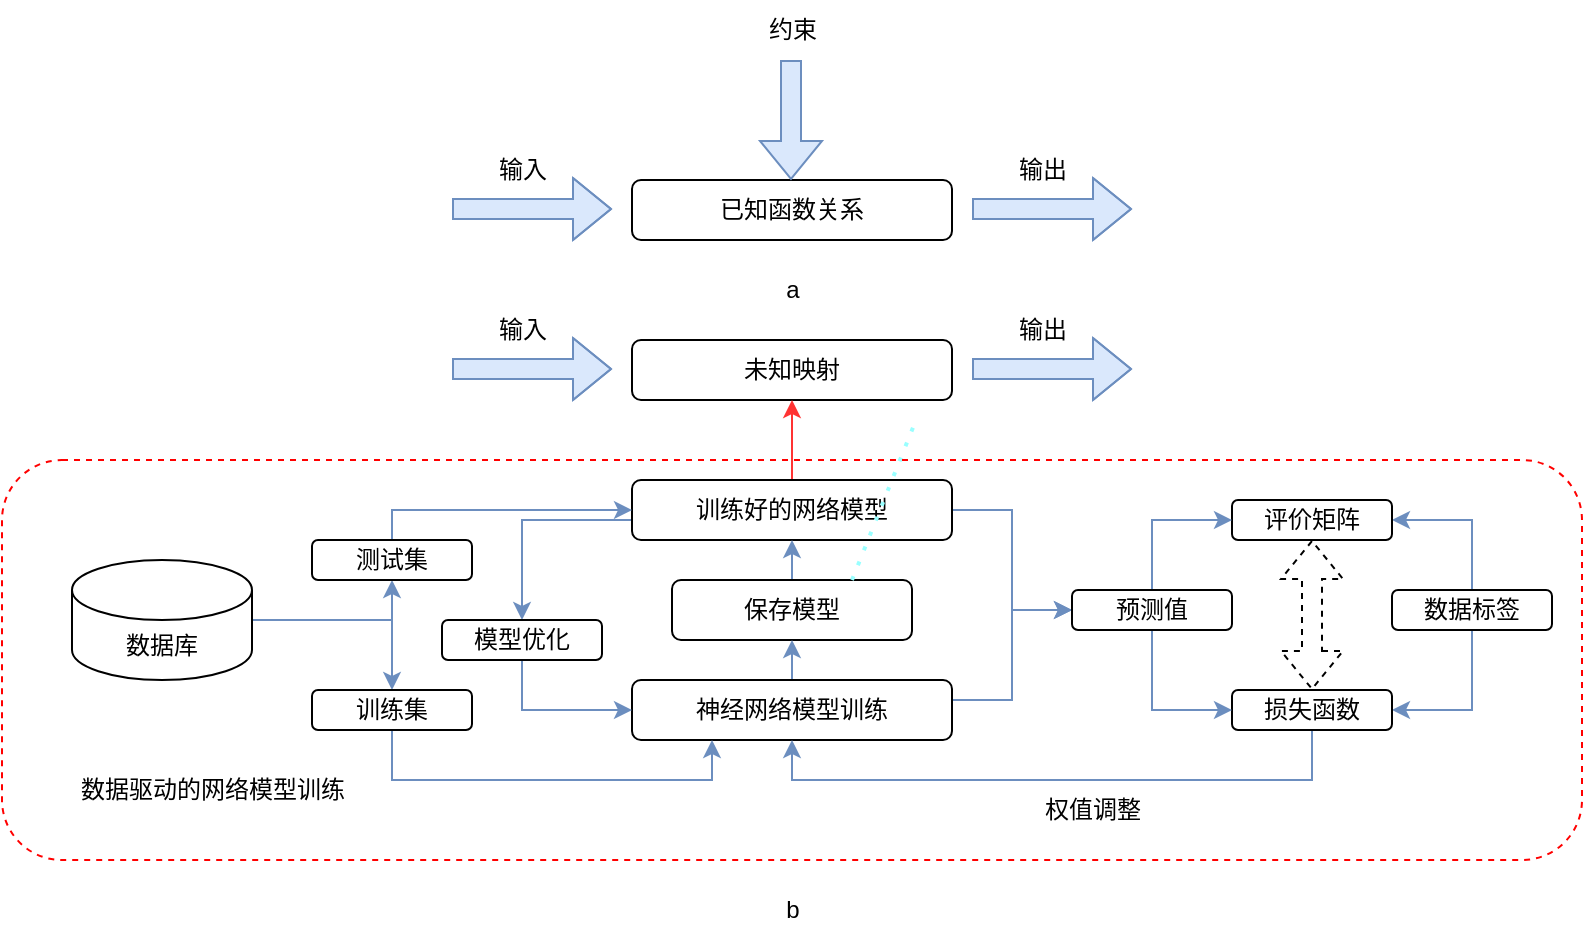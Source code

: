<mxfile version="20.3.6" type="github" pages="2">
  <diagram id="EEWwwwGxgyMunJMrgCb3" name="第 1 页">
    <mxGraphModel dx="1694" dy="1651" grid="1" gridSize="10" guides="1" tooltips="1" connect="1" arrows="1" fold="1" page="1" pageScale="1" pageWidth="827" pageHeight="1169" math="0" shadow="0">
      <root>
        <mxCell id="0" />
        <mxCell id="1" parent="0" />
        <mxCell id="ovginV6Umtj_G_Ys04fF-1" value="已知函数关系" style="rounded=1;whiteSpace=wrap;html=1;" vertex="1" parent="1">
          <mxGeometry x="280" y="80" width="160" height="30" as="geometry" />
        </mxCell>
        <mxCell id="ovginV6Umtj_G_Ys04fF-2" value="未知映射" style="rounded=1;whiteSpace=wrap;html=1;" vertex="1" parent="1">
          <mxGeometry x="280" y="160" width="160" height="30" as="geometry" />
        </mxCell>
        <mxCell id="ovginV6Umtj_G_Ys04fF-3" value="" style="shape=flexArrow;endArrow=classic;html=1;rounded=0;fillColor=#dae8fc;strokeColor=#6c8ebf;" edge="1" parent="1">
          <mxGeometry width="50" height="50" relative="1" as="geometry">
            <mxPoint x="190" y="94.5" as="sourcePoint" />
            <mxPoint x="270" y="94.5" as="targetPoint" />
            <Array as="points">
              <mxPoint x="280" y="94.5" />
            </Array>
          </mxGeometry>
        </mxCell>
        <mxCell id="ovginV6Umtj_G_Ys04fF-4" value="输入" style="text;html=1;align=center;verticalAlign=middle;resizable=0;points=[];autosize=1;strokeColor=none;fillColor=none;" vertex="1" parent="1">
          <mxGeometry x="200" y="60" width="50" height="30" as="geometry" />
        </mxCell>
        <mxCell id="ovginV6Umtj_G_Ys04fF-5" value="输出" style="text;html=1;align=center;verticalAlign=middle;resizable=0;points=[];autosize=1;strokeColor=none;fillColor=none;" vertex="1" parent="1">
          <mxGeometry x="460" y="60" width="50" height="30" as="geometry" />
        </mxCell>
        <mxCell id="ovginV6Umtj_G_Ys04fF-6" value="输入" style="text;html=1;align=center;verticalAlign=middle;resizable=0;points=[];autosize=1;strokeColor=none;fillColor=none;" vertex="1" parent="1">
          <mxGeometry x="200" y="140" width="50" height="30" as="geometry" />
        </mxCell>
        <mxCell id="ovginV6Umtj_G_Ys04fF-7" value="" style="shape=flexArrow;endArrow=classic;html=1;rounded=0;fillColor=#dae8fc;strokeColor=#6c8ebf;" edge="1" parent="1">
          <mxGeometry width="50" height="50" relative="1" as="geometry">
            <mxPoint x="450" y="174.5" as="sourcePoint" />
            <mxPoint x="530" y="174.5" as="targetPoint" />
            <Array as="points">
              <mxPoint x="540" y="174.5" />
            </Array>
          </mxGeometry>
        </mxCell>
        <mxCell id="ovginV6Umtj_G_Ys04fF-8" value="" style="shape=flexArrow;endArrow=classic;html=1;rounded=0;fillColor=#dae8fc;strokeColor=#6c8ebf;" edge="1" parent="1">
          <mxGeometry width="50" height="50" relative="1" as="geometry">
            <mxPoint x="190" y="174.5" as="sourcePoint" />
            <mxPoint x="270" y="174.5" as="targetPoint" />
            <Array as="points">
              <mxPoint x="280" y="174.5" />
            </Array>
          </mxGeometry>
        </mxCell>
        <mxCell id="ovginV6Umtj_G_Ys04fF-9" value="" style="shape=flexArrow;endArrow=classic;html=1;rounded=0;fillColor=#dae8fc;strokeColor=#6c8ebf;" edge="1" parent="1">
          <mxGeometry width="50" height="50" relative="1" as="geometry">
            <mxPoint x="450" y="94.5" as="sourcePoint" />
            <mxPoint x="530" y="94.5" as="targetPoint" />
            <Array as="points">
              <mxPoint x="540" y="94.5" />
            </Array>
          </mxGeometry>
        </mxCell>
        <mxCell id="ovginV6Umtj_G_Ys04fF-10" value="输出" style="text;html=1;align=center;verticalAlign=middle;resizable=0;points=[];autosize=1;strokeColor=none;fillColor=none;" vertex="1" parent="1">
          <mxGeometry x="460" y="140" width="50" height="30" as="geometry" />
        </mxCell>
        <mxCell id="ovginV6Umtj_G_Ys04fF-48" style="edgeStyle=orthogonalEdgeStyle;rounded=0;orthogonalLoop=1;jettySize=auto;html=1;exitX=0;exitY=0.5;exitDx=0;exitDy=0;fillColor=#dae8fc;strokeColor=#6c8ebf;" edge="1" parent="1" source="ovginV6Umtj_G_Ys04fF-11" target="ovginV6Umtj_G_Ys04fF-17">
          <mxGeometry relative="1" as="geometry">
            <Array as="points">
              <mxPoint x="280" y="250" />
              <mxPoint x="225" y="250" />
            </Array>
          </mxGeometry>
        </mxCell>
        <mxCell id="ovginV6Umtj_G_Ys04fF-56" style="edgeStyle=orthogonalEdgeStyle;rounded=0;orthogonalLoop=1;jettySize=auto;html=1;exitX=1;exitY=0.5;exitDx=0;exitDy=0;entryX=0;entryY=0.5;entryDx=0;entryDy=0;fillColor=#dae8fc;strokeColor=#6c8ebf;" edge="1" parent="1" source="ovginV6Umtj_G_Ys04fF-11" target="ovginV6Umtj_G_Ys04fF-21">
          <mxGeometry relative="1" as="geometry" />
        </mxCell>
        <mxCell id="ovginV6Umtj_G_Ys04fF-74" style="edgeStyle=orthogonalEdgeStyle;rounded=0;orthogonalLoop=1;jettySize=auto;html=1;exitX=0.5;exitY=0;exitDx=0;exitDy=0;entryX=0.5;entryY=1;entryDx=0;entryDy=0;strokeColor=#FF3333;" edge="1" parent="1" source="ovginV6Umtj_G_Ys04fF-11" target="ovginV6Umtj_G_Ys04fF-2">
          <mxGeometry relative="1" as="geometry" />
        </mxCell>
        <mxCell id="ovginV6Umtj_G_Ys04fF-11" value="训练好的网络模型" style="rounded=1;whiteSpace=wrap;html=1;" vertex="1" parent="1">
          <mxGeometry x="280" y="230" width="160" height="30" as="geometry" />
        </mxCell>
        <mxCell id="ovginV6Umtj_G_Ys04fF-52" style="edgeStyle=orthogonalEdgeStyle;rounded=0;orthogonalLoop=1;jettySize=auto;html=1;exitX=0.5;exitY=0;exitDx=0;exitDy=0;entryX=0.5;entryY=1;entryDx=0;entryDy=0;fillColor=#dae8fc;strokeColor=#6c8ebf;" edge="1" parent="1" source="ovginV6Umtj_G_Ys04fF-12" target="ovginV6Umtj_G_Ys04fF-11">
          <mxGeometry relative="1" as="geometry" />
        </mxCell>
        <mxCell id="ovginV6Umtj_G_Ys04fF-12" value="保存模型" style="rounded=1;whiteSpace=wrap;html=1;" vertex="1" parent="1">
          <mxGeometry x="300" y="280" width="120" height="30" as="geometry" />
        </mxCell>
        <mxCell id="ovginV6Umtj_G_Ys04fF-55" style="edgeStyle=orthogonalEdgeStyle;rounded=0;orthogonalLoop=1;jettySize=auto;html=1;exitX=0.5;exitY=0;exitDx=0;exitDy=0;entryX=0.5;entryY=1;entryDx=0;entryDy=0;fillColor=#dae8fc;strokeColor=#6c8ebf;" edge="1" parent="1" source="ovginV6Umtj_G_Ys04fF-13" target="ovginV6Umtj_G_Ys04fF-12">
          <mxGeometry relative="1" as="geometry" />
        </mxCell>
        <mxCell id="ovginV6Umtj_G_Ys04fF-57" style="edgeStyle=orthogonalEdgeStyle;rounded=0;orthogonalLoop=1;jettySize=auto;html=1;exitX=1;exitY=0.5;exitDx=0;exitDy=0;fillColor=#dae8fc;strokeColor=#6c8ebf;entryX=0;entryY=0.5;entryDx=0;entryDy=0;" edge="1" parent="1" source="ovginV6Umtj_G_Ys04fF-13" target="ovginV6Umtj_G_Ys04fF-21">
          <mxGeometry relative="1" as="geometry">
            <mxPoint x="500" y="310" as="targetPoint" />
            <Array as="points">
              <mxPoint x="440" y="340" />
              <mxPoint x="470" y="340" />
              <mxPoint x="470" y="295" />
            </Array>
          </mxGeometry>
        </mxCell>
        <mxCell id="ovginV6Umtj_G_Ys04fF-13" value="神经网络模型训练" style="rounded=1;whiteSpace=wrap;html=1;" vertex="1" parent="1">
          <mxGeometry x="280" y="330" width="160" height="30" as="geometry" />
        </mxCell>
        <mxCell id="ovginV6Umtj_G_Ys04fF-40" style="edgeStyle=orthogonalEdgeStyle;rounded=0;orthogonalLoop=1;jettySize=auto;html=1;exitX=1;exitY=0.5;exitDx=0;exitDy=0;exitPerimeter=0;entryX=0.5;entryY=1;entryDx=0;entryDy=0;fillColor=#dae8fc;strokeColor=#6c8ebf;" edge="1" parent="1" source="ovginV6Umtj_G_Ys04fF-14" target="ovginV6Umtj_G_Ys04fF-15">
          <mxGeometry relative="1" as="geometry" />
        </mxCell>
        <mxCell id="ovginV6Umtj_G_Ys04fF-41" style="edgeStyle=orthogonalEdgeStyle;rounded=0;orthogonalLoop=1;jettySize=auto;html=1;exitX=1;exitY=0.5;exitDx=0;exitDy=0;exitPerimeter=0;entryX=0.5;entryY=0;entryDx=0;entryDy=0;fillColor=#dae8fc;strokeColor=#6c8ebf;" edge="1" parent="1" source="ovginV6Umtj_G_Ys04fF-14" target="ovginV6Umtj_G_Ys04fF-16">
          <mxGeometry relative="1" as="geometry" />
        </mxCell>
        <mxCell id="ovginV6Umtj_G_Ys04fF-14" value="数据库" style="shape=cylinder3;whiteSpace=wrap;html=1;boundedLbl=1;backgroundOutline=1;size=15;" vertex="1" parent="1">
          <mxGeometry y="270" width="90" height="60" as="geometry" />
        </mxCell>
        <mxCell id="ovginV6Umtj_G_Ys04fF-46" style="edgeStyle=orthogonalEdgeStyle;rounded=0;orthogonalLoop=1;jettySize=auto;html=1;exitX=0.5;exitY=0;exitDx=0;exitDy=0;entryX=0;entryY=0.5;entryDx=0;entryDy=0;fillColor=#dae8fc;strokeColor=#6c8ebf;" edge="1" parent="1" source="ovginV6Umtj_G_Ys04fF-15" target="ovginV6Umtj_G_Ys04fF-11">
          <mxGeometry relative="1" as="geometry">
            <Array as="points">
              <mxPoint x="160" y="245" />
            </Array>
          </mxGeometry>
        </mxCell>
        <mxCell id="ovginV6Umtj_G_Ys04fF-15" value="测试集" style="rounded=1;whiteSpace=wrap;html=1;" vertex="1" parent="1">
          <mxGeometry x="120" y="260" width="80" height="20" as="geometry" />
        </mxCell>
        <mxCell id="ovginV6Umtj_G_Ys04fF-64" style="edgeStyle=orthogonalEdgeStyle;rounded=0;orthogonalLoop=1;jettySize=auto;html=1;exitX=0.5;exitY=1;exitDx=0;exitDy=0;fillColor=#dae8fc;strokeColor=#6c8ebf;" edge="1" parent="1" source="ovginV6Umtj_G_Ys04fF-16" target="ovginV6Umtj_G_Ys04fF-13">
          <mxGeometry relative="1" as="geometry">
            <Array as="points">
              <mxPoint x="160" y="380" />
              <mxPoint x="320" y="380" />
            </Array>
          </mxGeometry>
        </mxCell>
        <mxCell id="ovginV6Umtj_G_Ys04fF-16" value="训练集" style="rounded=1;whiteSpace=wrap;html=1;" vertex="1" parent="1">
          <mxGeometry x="120" y="335" width="80" height="20" as="geometry" />
        </mxCell>
        <mxCell id="ovginV6Umtj_G_Ys04fF-63" style="edgeStyle=orthogonalEdgeStyle;rounded=0;orthogonalLoop=1;jettySize=auto;html=1;exitX=0.5;exitY=1;exitDx=0;exitDy=0;entryX=0;entryY=0.5;entryDx=0;entryDy=0;fillColor=#dae8fc;strokeColor=#6c8ebf;" edge="1" parent="1" source="ovginV6Umtj_G_Ys04fF-17" target="ovginV6Umtj_G_Ys04fF-13">
          <mxGeometry relative="1" as="geometry" />
        </mxCell>
        <mxCell id="ovginV6Umtj_G_Ys04fF-17" value="模型优化" style="rounded=1;whiteSpace=wrap;html=1;" vertex="1" parent="1">
          <mxGeometry x="185" y="300" width="80" height="20" as="geometry" />
        </mxCell>
        <mxCell id="ovginV6Umtj_G_Ys04fF-59" style="edgeStyle=orthogonalEdgeStyle;rounded=0;orthogonalLoop=1;jettySize=auto;html=1;exitX=0.5;exitY=1;exitDx=0;exitDy=0;entryX=1;entryY=0.5;entryDx=0;entryDy=0;fillColor=#dae8fc;strokeColor=#6c8ebf;" edge="1" parent="1" source="ovginV6Umtj_G_Ys04fF-18" target="ovginV6Umtj_G_Ys04fF-19">
          <mxGeometry relative="1" as="geometry" />
        </mxCell>
        <mxCell id="ovginV6Umtj_G_Ys04fF-60" style="edgeStyle=orthogonalEdgeStyle;rounded=0;orthogonalLoop=1;jettySize=auto;html=1;exitX=0.5;exitY=0;exitDx=0;exitDy=0;entryX=1;entryY=0.5;entryDx=0;entryDy=0;fillColor=#dae8fc;strokeColor=#6c8ebf;" edge="1" parent="1" source="ovginV6Umtj_G_Ys04fF-18" target="ovginV6Umtj_G_Ys04fF-20">
          <mxGeometry relative="1" as="geometry" />
        </mxCell>
        <mxCell id="ovginV6Umtj_G_Ys04fF-18" value="数据标签" style="rounded=1;whiteSpace=wrap;html=1;" vertex="1" parent="1">
          <mxGeometry x="660" y="285" width="80" height="20" as="geometry" />
        </mxCell>
        <mxCell id="ovginV6Umtj_G_Ys04fF-62" style="edgeStyle=orthogonalEdgeStyle;rounded=0;orthogonalLoop=1;jettySize=auto;html=1;exitX=0.5;exitY=1;exitDx=0;exitDy=0;entryX=0.5;entryY=1;entryDx=0;entryDy=0;fillColor=#dae8fc;strokeColor=#6c8ebf;" edge="1" parent="1" source="ovginV6Umtj_G_Ys04fF-19" target="ovginV6Umtj_G_Ys04fF-13">
          <mxGeometry relative="1" as="geometry" />
        </mxCell>
        <mxCell id="ovginV6Umtj_G_Ys04fF-19" value="损失函数" style="rounded=1;whiteSpace=wrap;html=1;" vertex="1" parent="1">
          <mxGeometry x="580" y="335" width="80" height="20" as="geometry" />
        </mxCell>
        <mxCell id="ovginV6Umtj_G_Ys04fF-20" value="评价矩阵" style="rounded=1;whiteSpace=wrap;html=1;" vertex="1" parent="1">
          <mxGeometry x="580" y="240" width="80" height="20" as="geometry" />
        </mxCell>
        <mxCell id="ovginV6Umtj_G_Ys04fF-58" style="edgeStyle=orthogonalEdgeStyle;rounded=0;orthogonalLoop=1;jettySize=auto;html=1;exitX=0.5;exitY=1;exitDx=0;exitDy=0;entryX=0;entryY=0.5;entryDx=0;entryDy=0;fillColor=#dae8fc;strokeColor=#6c8ebf;" edge="1" parent="1" source="ovginV6Umtj_G_Ys04fF-21" target="ovginV6Umtj_G_Ys04fF-19">
          <mxGeometry relative="1" as="geometry" />
        </mxCell>
        <mxCell id="ovginV6Umtj_G_Ys04fF-61" style="edgeStyle=orthogonalEdgeStyle;rounded=0;orthogonalLoop=1;jettySize=auto;html=1;exitX=0.5;exitY=0;exitDx=0;exitDy=0;entryX=0;entryY=0.5;entryDx=0;entryDy=0;fillColor=#dae8fc;strokeColor=#6c8ebf;" edge="1" parent="1" source="ovginV6Umtj_G_Ys04fF-21" target="ovginV6Umtj_G_Ys04fF-20">
          <mxGeometry relative="1" as="geometry" />
        </mxCell>
        <mxCell id="ovginV6Umtj_G_Ys04fF-21" value="预测值" style="rounded=1;whiteSpace=wrap;html=1;" vertex="1" parent="1">
          <mxGeometry x="500" y="285" width="80" height="20" as="geometry" />
        </mxCell>
        <mxCell id="ovginV6Umtj_G_Ys04fF-66" value="" style="shape=flexArrow;endArrow=classic;startArrow=classic;html=1;rounded=0;entryX=0.5;entryY=1;entryDx=0;entryDy=0;dashed=1;exitX=0.5;exitY=0;exitDx=0;exitDy=0;" edge="1" parent="1" source="ovginV6Umtj_G_Ys04fF-19" target="ovginV6Umtj_G_Ys04fF-20">
          <mxGeometry width="100" height="100" relative="1" as="geometry">
            <mxPoint x="620" y="330" as="sourcePoint" />
            <mxPoint x="460" y="200" as="targetPoint" />
          </mxGeometry>
        </mxCell>
        <mxCell id="ovginV6Umtj_G_Ys04fF-68" value="" style="endArrow=none;dashed=1;html=1;dashPattern=1 3;strokeWidth=2;rounded=0;strokeColor=#99FFFF;" edge="1" parent="1">
          <mxGeometry width="50" height="50" relative="1" as="geometry">
            <mxPoint x="390" y="280" as="sourcePoint" />
            <mxPoint x="422" y="200" as="targetPoint" />
          </mxGeometry>
        </mxCell>
        <mxCell id="ovginV6Umtj_G_Ys04fF-72" value="" style="rounded=1;whiteSpace=wrap;html=1;fillColor=none;dashed=1;strokeColor=#FF0000;" vertex="1" parent="1">
          <mxGeometry x="-35" y="220" width="790" height="200" as="geometry" />
        </mxCell>
        <mxCell id="ovginV6Umtj_G_Ys04fF-73" value="数据驱动的网络模型训练" style="text;html=1;align=center;verticalAlign=middle;resizable=0;points=[];autosize=1;strokeColor=none;fillColor=none;" vertex="1" parent="1">
          <mxGeometry x="-10" y="370" width="160" height="30" as="geometry" />
        </mxCell>
        <mxCell id="ovginV6Umtj_G_Ys04fF-75" value="a" style="text;html=1;align=center;verticalAlign=middle;resizable=0;points=[];autosize=1;strokeColor=none;fillColor=none;" vertex="1" parent="1">
          <mxGeometry x="345" y="120" width="30" height="30" as="geometry" />
        </mxCell>
        <mxCell id="ovginV6Umtj_G_Ys04fF-78" value="" style="shape=flexArrow;endArrow=classic;html=1;rounded=0;strokeColor=#6c8ebf;fillColor=#dae8fc;" edge="1" parent="1">
          <mxGeometry width="50" height="50" relative="1" as="geometry">
            <mxPoint x="359.5" y="20" as="sourcePoint" />
            <mxPoint x="359.5" y="80" as="targetPoint" />
          </mxGeometry>
        </mxCell>
        <mxCell id="ovginV6Umtj_G_Ys04fF-79" value="约束" style="text;html=1;align=center;verticalAlign=middle;resizable=0;points=[];autosize=1;" vertex="1" parent="1">
          <mxGeometry x="335" y="-10" width="50" height="30" as="geometry" />
        </mxCell>
        <mxCell id="ovginV6Umtj_G_Ys04fF-80" value="权值调整" style="text;html=1;align=center;verticalAlign=middle;resizable=0;points=[];autosize=1;strokeColor=none;fillColor=none;" vertex="1" parent="1">
          <mxGeometry x="475" y="380" width="70" height="30" as="geometry" />
        </mxCell>
        <mxCell id="ovginV6Umtj_G_Ys04fF-81" value="b" style="text;html=1;align=center;verticalAlign=middle;resizable=0;points=[];autosize=1;strokeColor=none;fillColor=none;" vertex="1" parent="1">
          <mxGeometry x="345" y="430" width="30" height="30" as="geometry" />
        </mxCell>
      </root>
    </mxGraphModel>
  </diagram>
  <diagram id="CqhVgslWbwmqZQYB-1GC" name="第 2 页">
    <mxGraphModel dx="867" dy="482" grid="1" gridSize="10" guides="1" tooltips="1" connect="1" arrows="1" fold="1" page="1" pageScale="1" pageWidth="827" pageHeight="1169" math="0" shadow="0">
      <root>
        <mxCell id="0" />
        <mxCell id="1" parent="0" />
      </root>
    </mxGraphModel>
  </diagram>
</mxfile>
